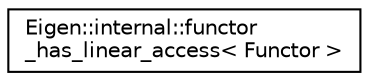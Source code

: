 digraph "Graphical Class Hierarchy"
{
  edge [fontname="Helvetica",fontsize="10",labelfontname="Helvetica",labelfontsize="10"];
  node [fontname="Helvetica",fontsize="10",shape=record];
  rankdir="LR";
  Node1 [label="Eigen::internal::functor\l_has_linear_access\< Functor \>",height=0.2,width=0.4,color="black", fillcolor="white", style="filled",URL="$struct_eigen_1_1internal_1_1functor__has__linear__access.html"];
}
